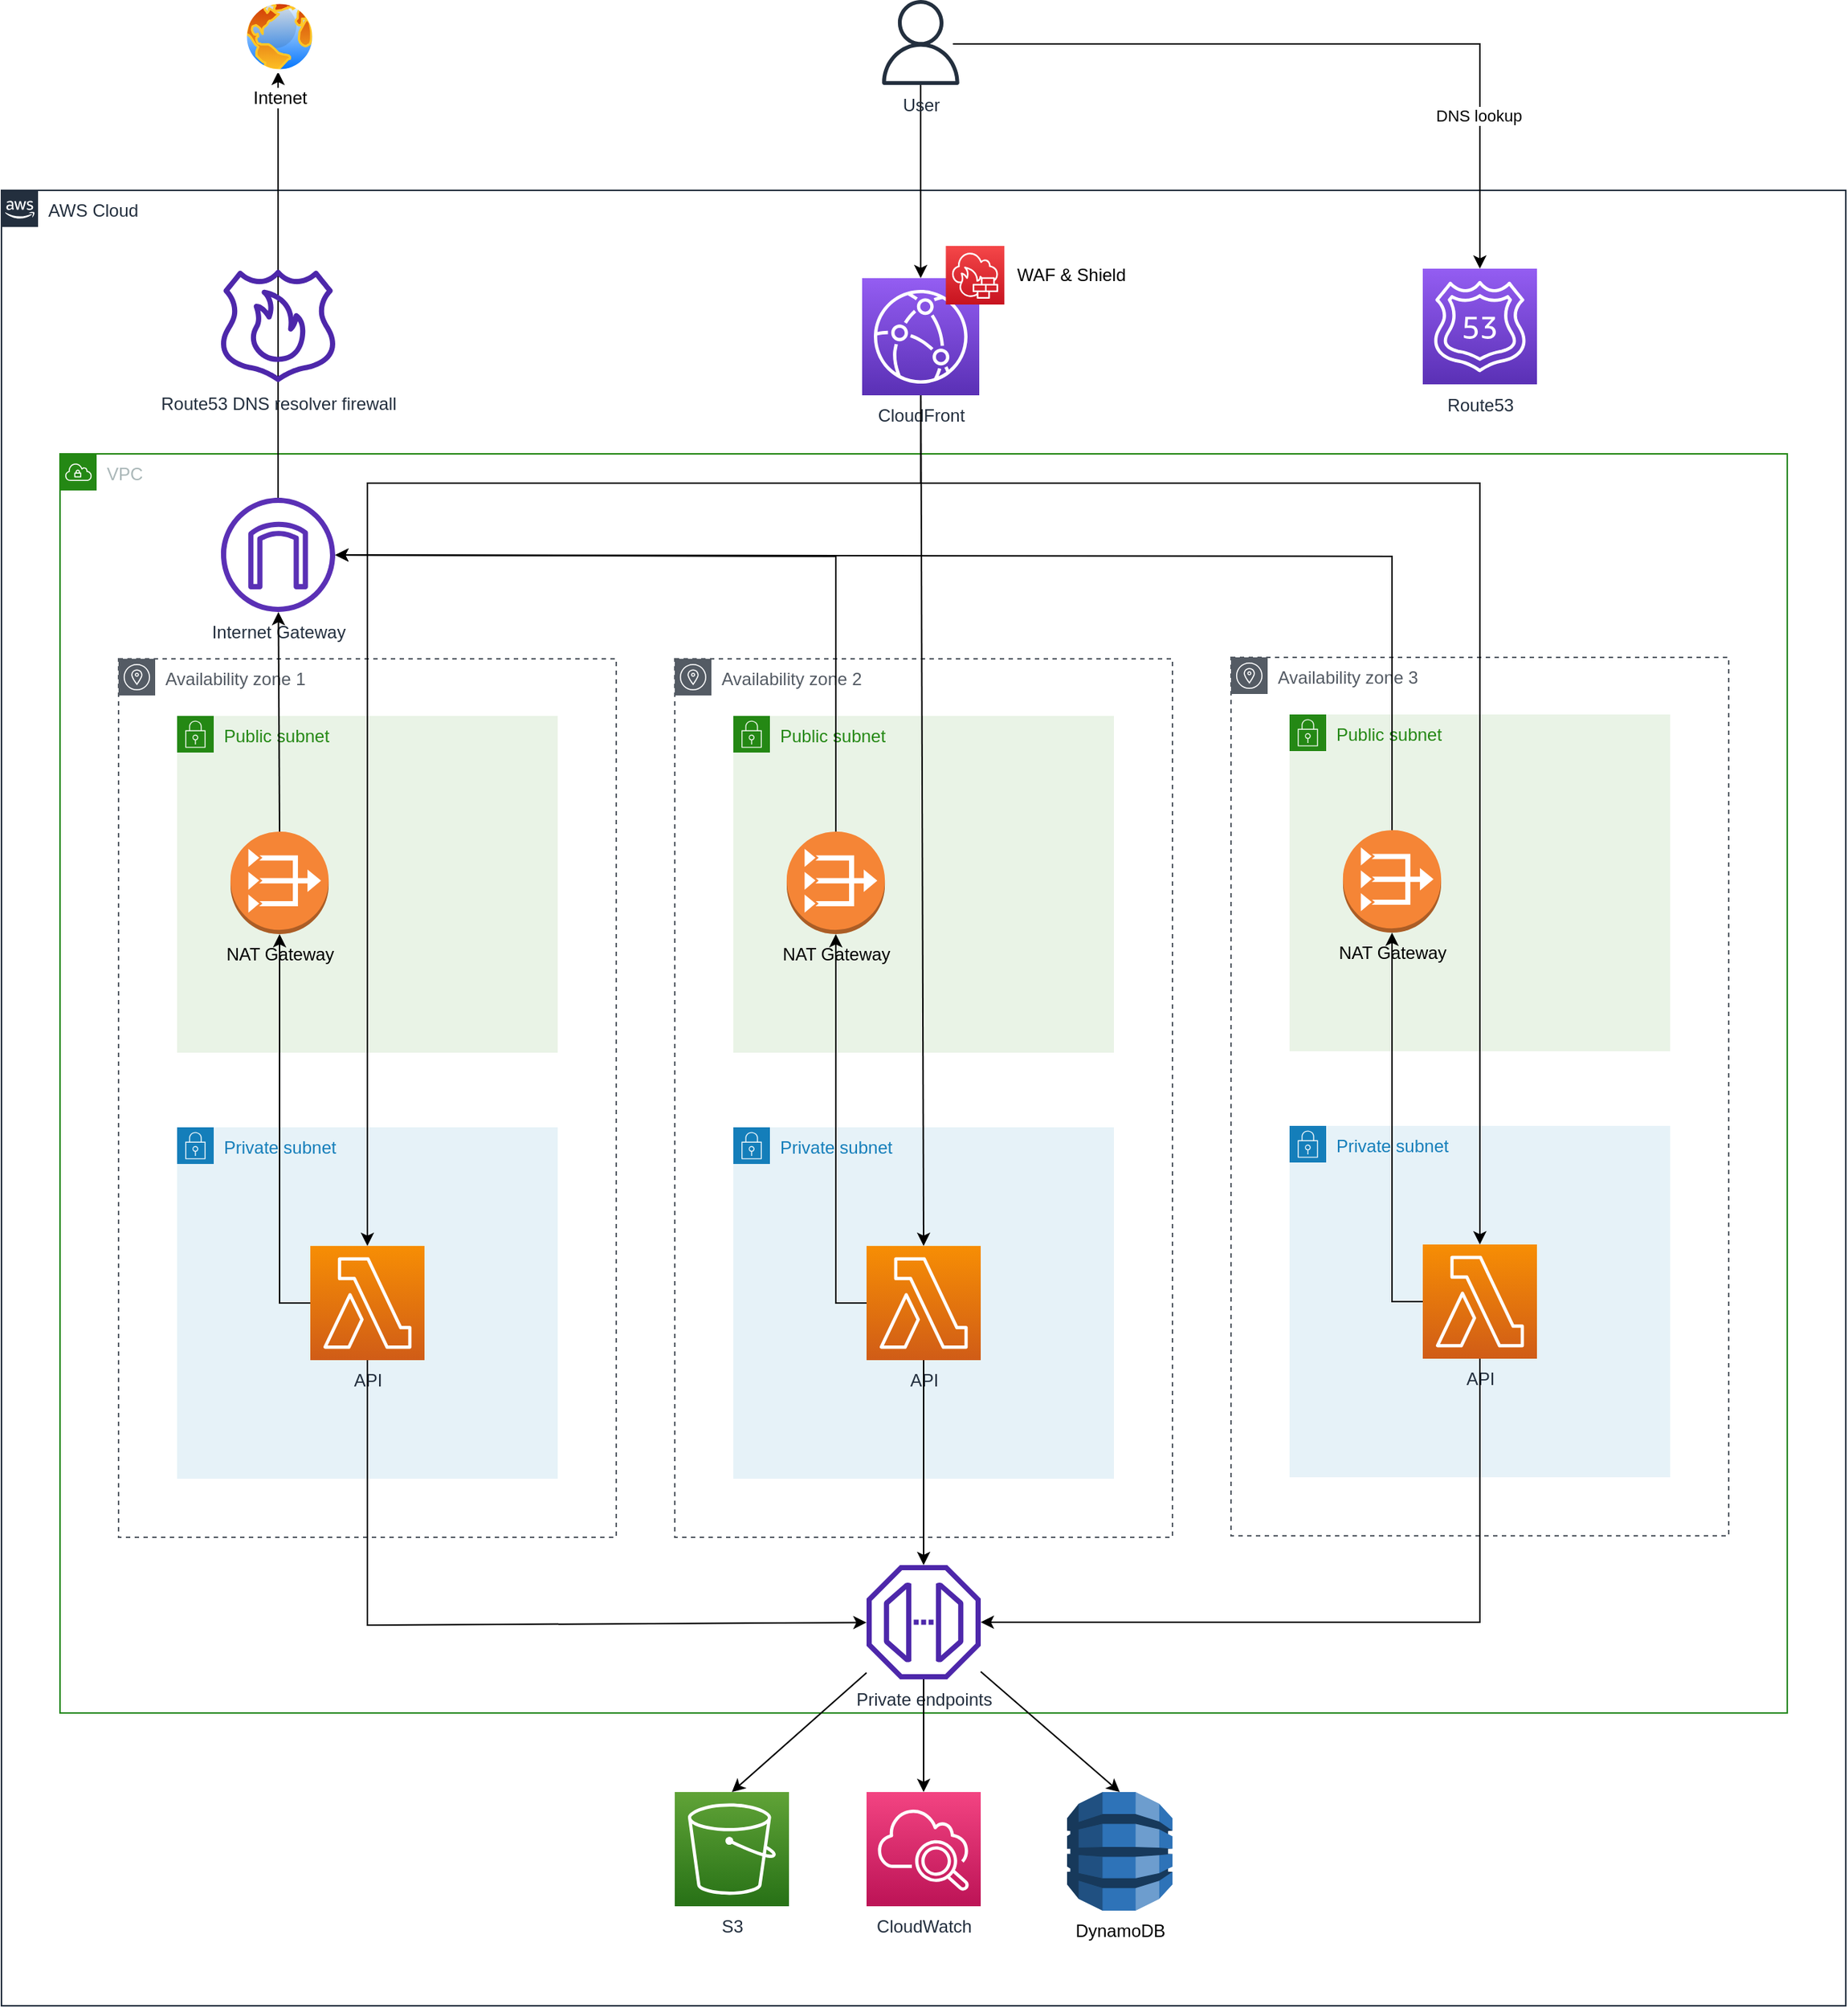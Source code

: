 <mxfile version="20.6.0" type="google"><diagram id="2vHupQ7qpo2H4J2kef7C" name="Page-1"><mxGraphModel grid="1" page="1" gridSize="10" guides="1" tooltips="1" connect="1" arrows="1" fold="1" pageScale="1" pageWidth="1700" pageHeight="1100" math="0" shadow="0"><root><mxCell id="0"/><mxCell id="1" parent="0"/><mxCell id="U2U7nHYtYI2KhTXJakb2-7" value="AWS Cloud" style="points=[[0,0],[0.25,0],[0.5,0],[0.75,0],[1,0],[1,0.25],[1,0.5],[1,0.75],[1,1],[0.75,1],[0.5,1],[0.25,1],[0,1],[0,0.75],[0,0.5],[0,0.25]];outlineConnect=0;gradientColor=none;html=1;whiteSpace=wrap;fontSize=12;fontStyle=0;shape=mxgraph.aws4.group;grIcon=mxgraph.aws4.group_aws_cloud_alt;strokeColor=#232F3E;fillColor=none;verticalAlign=top;align=left;spacingLeft=30;fontColor=#232F3E;dashed=0;" vertex="1" parent="1"><mxGeometry x="220" y="520" width="1260" height="1240" as="geometry"/></mxCell><mxCell id="i0sY7tSdIwuUhT-nB4eU-6" value="VPC" style="points=[[0,0],[0.25,0],[0.5,0],[0.75,0],[1,0],[1,0.25],[1,0.5],[1,0.75],[1,1],[0.75,1],[0.5,1],[0.25,1],[0,1],[0,0.75],[0,0.5],[0,0.25]];outlineConnect=0;gradientColor=none;html=1;whiteSpace=wrap;fontSize=12;fontStyle=0;shape=mxgraph.aws4.group;grIcon=mxgraph.aws4.group_vpc;strokeColor=#248814;fillColor=none;verticalAlign=top;align=left;spacingLeft=30;fontColor=#AAB7B8;dashed=0;" vertex="1" parent="1"><mxGeometry x="260" y="700" width="1180" height="860" as="geometry"/></mxCell><mxCell id="i0sY7tSdIwuUhT-nB4eU-41" value="Availability zone 1" style="outlineConnect=0;gradientColor=none;html=1;whiteSpace=wrap;fontSize=12;fontStyle=0;shape=mxgraph.aws4.group;grIcon=mxgraph.aws4.group_availability_zone;strokeColor=#545B64;fillColor=none;verticalAlign=top;align=left;spacingLeft=30;fontColor=#545B64;dashed=1;" vertex="1" parent="1"><mxGeometry x="300" y="840" width="340" height="600" as="geometry"/></mxCell><mxCell id="wZWly8G9XYtV8ZJdP7As-13" value="" style="group" connectable="0" vertex="1" parent="1"><mxGeometry x="340" y="879" width="260" height="560" as="geometry"/></mxCell><mxCell id="i0sY7tSdIwuUhT-nB4eU-10" value="Public subnet" style="points=[[0,0],[0.25,0],[0.5,0],[0.75,0],[1,0],[1,0.25],[1,0.5],[1,0.75],[1,1],[0.75,1],[0.5,1],[0.25,1],[0,1],[0,0.75],[0,0.5],[0,0.25]];outlineConnect=0;gradientColor=none;html=1;whiteSpace=wrap;fontSize=12;fontStyle=0;shape=mxgraph.aws4.group;grIcon=mxgraph.aws4.group_security_group;grStroke=0;strokeColor=#248814;fillColor=#E9F3E6;verticalAlign=top;align=left;spacingLeft=30;fontColor=#248814;dashed=0;" vertex="1" parent="wZWly8G9XYtV8ZJdP7As-13"><mxGeometry width="260" height="230" as="geometry"/></mxCell><mxCell id="i0sY7tSdIwuUhT-nB4eU-16" value="NAT Gateway" style="outlineConnect=0;dashed=0;verticalLabelPosition=bottom;verticalAlign=top;align=center;html=1;shape=mxgraph.aws3.vpc_nat_gateway;fillColor=#F58536;gradientColor=none;" vertex="1" parent="wZWly8G9XYtV8ZJdP7As-13"><mxGeometry x="36.46" y="79" width="67.08" height="70" as="geometry"/></mxCell><mxCell id="i0sY7tSdIwuUhT-nB4eU-7" value="Private subnet" style="points=[[0,0],[0.25,0],[0.5,0],[0.75,0],[1,0],[1,0.25],[1,0.5],[1,0.75],[1,1],[0.75,1],[0.5,1],[0.25,1],[0,1],[0,0.75],[0,0.5],[0,0.25]];outlineConnect=0;gradientColor=none;html=1;whiteSpace=wrap;fontSize=12;fontStyle=0;shape=mxgraph.aws4.group;grIcon=mxgraph.aws4.group_security_group;grStroke=0;strokeColor=#147EBA;fillColor=#E6F2F8;verticalAlign=top;align=left;spacingLeft=30;fontColor=#147EBA;dashed=0;" vertex="1" parent="wZWly8G9XYtV8ZJdP7As-13"><mxGeometry y="281" width="260" height="240" as="geometry"/></mxCell><mxCell id="K0uZzVyqoazkGo9mbVm3-3" value="API" style="sketch=0;points=[[0,0,0],[0.25,0,0],[0.5,0,0],[0.75,0,0],[1,0,0],[0,1,0],[0.25,1,0],[0.5,1,0],[0.75,1,0],[1,1,0],[0,0.25,0],[0,0.5,0],[0,0.75,0],[1,0.25,0],[1,0.5,0],[1,0.75,0]];outlineConnect=0;fontColor=#232F3E;gradientColor=#F78E04;gradientDirection=north;fillColor=#D05C17;strokeColor=#ffffff;dashed=0;verticalLabelPosition=bottom;verticalAlign=top;align=center;html=1;fontSize=12;fontStyle=0;aspect=fixed;shape=mxgraph.aws4.resourceIcon;resIcon=mxgraph.aws4.lambda;" vertex="1" parent="wZWly8G9XYtV8ZJdP7As-13"><mxGeometry x="91" y="362" width="78" height="78" as="geometry"/></mxCell><mxCell id="K0uZzVyqoazkGo9mbVm3-13" value="" style="endArrow=classic;html=1;rounded=0;exitX=0;exitY=0.5;exitDx=0;exitDy=0;exitPerimeter=0;" edge="1" parent="wZWly8G9XYtV8ZJdP7As-13" source="K0uZzVyqoazkGo9mbVm3-3" target="i0sY7tSdIwuUhT-nB4eU-16"><mxGeometry width="50" height="50" relative="1" as="geometry"><mxPoint x="340" y="221" as="sourcePoint"/><mxPoint x="390" y="171" as="targetPoint"/><Array as="points"><mxPoint x="70" y="401"/></Array></mxGeometry></mxCell><mxCell id="i0sY7tSdIwuUhT-nB4eU-19" value="Internet Gateway" style="outlineConnect=0;fontColor=#232F3E;gradientColor=none;fillColor=#5A30B5;strokeColor=none;dashed=0;verticalLabelPosition=bottom;verticalAlign=top;align=center;html=1;fontSize=12;fontStyle=0;aspect=fixed;pointerEvents=1;shape=mxgraph.aws4.internet_gateway;" vertex="1" parent="1"><mxGeometry x="370" y="730" width="78" height="78" as="geometry"/></mxCell><UserObject label="Route53" tooltip="Route53 Hosted Zone" id="i0sY7tSdIwuUhT-nB4eU-23"><mxCell style="points=[[0,0,0],[0.25,0,0],[0.5,0,0],[0.75,0,0],[1,0,0],[0,1,0],[0.25,1,0],[0.5,1,0],[0.75,1,0],[1,1,0],[0,0.25,0],[0,0.5,0],[0,0.75,0],[1,0.25,0],[1,0.5,0],[1,0.75,0]];outlineConnect=0;fontColor=#232F3E;gradientColor=#945DF2;gradientDirection=north;fillColor=#5A30B5;strokeColor=#ffffff;dashed=0;verticalLabelPosition=bottom;verticalAlign=top;align=center;html=1;fontSize=12;fontStyle=0;aspect=fixed;shape=mxgraph.aws4.resourceIcon;resIcon=mxgraph.aws4.route_53;" vertex="1" parent="1"><mxGeometry x="1191" y="573.5" width="78" height="79" as="geometry"/></mxCell></UserObject><mxCell id="i0sY7tSdIwuUhT-nB4eU-31" value="CloudWatch" style="points=[[0,0,0],[0.25,0,0],[0.5,0,0],[0.75,0,0],[1,0,0],[0,1,0],[0.25,1,0],[0.5,1,0],[0.75,1,0],[1,1,0],[0,0.25,0],[0,0.5,0],[0,0.75,0],[1,0.25,0],[1,0.5,0],[1,0.75,0]];points=[[0,0,0],[0.25,0,0],[0.5,0,0],[0.75,0,0],[1,0,0],[0,1,0],[0.25,1,0],[0.5,1,0],[0.75,1,0],[1,1,0],[0,0.25,0],[0,0.5,0],[0,0.75,0],[1,0.25,0],[1,0.5,0],[1,0.75,0]];outlineConnect=0;fontColor=#232F3E;gradientColor=#F34482;gradientDirection=north;fillColor=#BC1356;strokeColor=#ffffff;dashed=0;verticalLabelPosition=bottom;verticalAlign=top;align=center;html=1;fontSize=12;fontStyle=0;aspect=fixed;shape=mxgraph.aws4.resourceIcon;resIcon=mxgraph.aws4.cloudwatch_2;" vertex="1" parent="1"><mxGeometry x="811" y="1614" width="78" height="78" as="geometry"/></mxCell><mxCell id="i0sY7tSdIwuUhT-nB4eU-39" value="" style="group" vertex="1" connectable="0" parent="1"><mxGeometry x="808" y="558" width="98" height="110" as="geometry"/></mxCell><mxCell id="i0sY7tSdIwuUhT-nB4eU-21" value="CloudFront" style="points=[[0,0,0],[0.25,0,0],[0.5,0,0],[0.75,0,0],[1,0,0],[0,1,0],[0.25,1,0],[0.5,1,0],[0.75,1,0],[1,1,0],[0,0.25,0],[0,0.5,0],[0,0.75,0],[1,0.25,0],[1,0.5,0],[1,0.75,0]];outlineConnect=0;fontColor=#232F3E;gradientColor=#945DF2;gradientDirection=north;fillColor=#5A30B5;strokeColor=#ffffff;dashed=0;verticalLabelPosition=bottom;verticalAlign=top;align=center;html=1;fontSize=12;fontStyle=0;aspect=fixed;shape=mxgraph.aws4.resourceIcon;resIcon=mxgraph.aws4.cloudfront;" vertex="1" parent="i0sY7tSdIwuUhT-nB4eU-39"><mxGeometry y="22" width="80" height="80" as="geometry"/></mxCell><mxCell id="i0sY7tSdIwuUhT-nB4eU-32" value="" style="points=[[0,0,0],[0.25,0,0],[0.5,0,0],[0.75,0,0],[1,0,0],[0,1,0],[0.25,1,0],[0.5,1,0],[0.75,1,0],[1,1,0],[0,0.25,0],[0,0.5,0],[0,0.75,0],[1,0.25,0],[1,0.5,0],[1,0.75,0]];outlineConnect=0;fontColor=#232F3E;gradientColor=#F54749;gradientDirection=north;fillColor=#C7131F;strokeColor=#ffffff;dashed=0;verticalLabelPosition=bottom;verticalAlign=top;align=center;html=1;fontSize=12;fontStyle=0;aspect=fixed;shape=mxgraph.aws4.resourceIcon;resIcon=mxgraph.aws4.network_firewall;" vertex="1" parent="i0sY7tSdIwuUhT-nB4eU-39"><mxGeometry x="57.167" width="40" height="40" as="geometry"/></mxCell><mxCell id="i0sY7tSdIwuUhT-nB4eU-48" value="S3" style="points=[[0,0,0],[0.25,0,0],[0.5,0,0],[0.75,0,0],[1,0,0],[0,1,0],[0.25,1,0],[0.5,1,0],[0.75,1,0],[1,1,0],[0,0.25,0],[0,0.5,0],[0,0.75,0],[1,0.25,0],[1,0.5,0],[1,0.75,0]];outlineConnect=0;fontColor=#232F3E;gradientColor=#60A337;gradientDirection=north;fillColor=#277116;strokeColor=#ffffff;dashed=0;verticalLabelPosition=bottom;verticalAlign=top;align=center;html=1;fontSize=12;fontStyle=0;aspect=fixed;shape=mxgraph.aws4.resourceIcon;resIcon=mxgraph.aws4.s3;" vertex="1" parent="1"><mxGeometry x="680" y="1614" width="78" height="78" as="geometry"/></mxCell><mxCell id="U2U7nHYtYI2KhTXJakb2-14" style="edgeStyle=orthogonalEdgeStyle;rounded=0;orthogonalLoop=1;jettySize=auto;html=1;entryX=0.5;entryY=0;entryDx=0;entryDy=0;entryPerimeter=0;" edge="1" parent="1" source="U2U7nHYtYI2KhTXJakb2-12" target="i0sY7tSdIwuUhT-nB4eU-21"><mxGeometry relative="1" as="geometry"/></mxCell><mxCell id="U2U7nHYtYI2KhTXJakb2-12" value="User" style="outlineConnect=0;fontColor=#232F3E;gradientColor=none;fillColor=#232F3E;strokeColor=none;dashed=0;verticalLabelPosition=bottom;verticalAlign=top;align=center;html=1;fontSize=12;fontStyle=0;aspect=fixed;pointerEvents=1;shape=mxgraph.aws4.user;" vertex="1" parent="1"><mxGeometry x="819" y="390" width="58" height="58" as="geometry"/></mxCell><mxCell id="K0uZzVyqoazkGo9mbVm3-1" value="DynamoDB" style="outlineConnect=0;dashed=0;verticalLabelPosition=bottom;verticalAlign=top;align=center;html=1;shape=mxgraph.aws3.dynamo_db;fillColor=#2E73B8;gradientColor=none;" vertex="1" parent="1"><mxGeometry x="948" y="1614" width="72" height="81" as="geometry"/></mxCell><mxCell id="K0uZzVyqoazkGo9mbVm3-5" value="" style="endArrow=classic;html=1;rounded=0;entryX=0.5;entryY=0;entryDx=0;entryDy=0;entryPerimeter=0;exitX=0.5;exitY=1;exitDx=0;exitDy=0;exitPerimeter=0;" edge="1" parent="1" source="i0sY7tSdIwuUhT-nB4eU-21" target="K0uZzVyqoazkGo9mbVm3-3"><mxGeometry width="50" height="50" relative="1" as="geometry"><mxPoint x="910" y="660" as="sourcePoint"/><mxPoint x="600" y="900" as="targetPoint"/><Array as="points"><mxPoint x="848" y="720"/><mxPoint x="470" y="720"/></Array></mxGeometry></mxCell><mxCell id="K0uZzVyqoazkGo9mbVm3-6" value="WAF &amp;amp; Shield" style="text;html=1;strokeColor=none;fillColor=none;align=center;verticalAlign=middle;whiteSpace=wrap;rounded=0;" vertex="1" parent="1"><mxGeometry x="906" y="563" width="90" height="30" as="geometry"/></mxCell><mxCell id="K0uZzVyqoazkGo9mbVm3-8" value="Private endpoints" style="sketch=0;outlineConnect=0;fontColor=#232F3E;gradientColor=none;fillColor=#4D27AA;strokeColor=none;dashed=0;verticalLabelPosition=bottom;verticalAlign=top;align=center;html=1;fontSize=12;fontStyle=0;aspect=fixed;pointerEvents=1;shape=mxgraph.aws4.endpoint;" vertex="1" parent="1"><mxGeometry x="811" y="1459" width="78" height="78" as="geometry"/></mxCell><mxCell id="K0uZzVyqoazkGo9mbVm3-9" value="" style="endArrow=classic;html=1;rounded=0;exitX=0.5;exitY=1;exitDx=0;exitDy=0;exitPerimeter=0;" edge="1" parent="1" source="K0uZzVyqoazkGo9mbVm3-3" target="K0uZzVyqoazkGo9mbVm3-8"><mxGeometry width="50" height="50" relative="1" as="geometry"><mxPoint x="680" y="1450" as="sourcePoint"/><mxPoint x="730" y="1400" as="targetPoint"/><Array as="points"><mxPoint x="470" y="1500"/></Array></mxGeometry></mxCell><mxCell id="K0uZzVyqoazkGo9mbVm3-10" value="" style="endArrow=classic;html=1;rounded=0;" edge="1" parent="1" source="K0uZzVyqoazkGo9mbVm3-8" target="i0sY7tSdIwuUhT-nB4eU-31"><mxGeometry width="50" height="50" relative="1" as="geometry"><mxPoint x="990" y="1690" as="sourcePoint"/><mxPoint x="1040" y="1640" as="targetPoint"/></mxGeometry></mxCell><mxCell id="K0uZzVyqoazkGo9mbVm3-11" value="" style="endArrow=classic;html=1;rounded=0;entryX=0.5;entryY=0;entryDx=0;entryDy=0;entryPerimeter=0;" edge="1" parent="1" source="K0uZzVyqoazkGo9mbVm3-8" target="K0uZzVyqoazkGo9mbVm3-1"><mxGeometry width="50" height="50" relative="1" as="geometry"><mxPoint x="990" y="1690" as="sourcePoint"/><mxPoint x="1040" y="1640" as="targetPoint"/></mxGeometry></mxCell><mxCell id="K0uZzVyqoazkGo9mbVm3-12" value="" style="endArrow=classic;html=1;rounded=0;entryX=0.5;entryY=0;entryDx=0;entryDy=0;entryPerimeter=0;" edge="1" parent="1" source="K0uZzVyqoazkGo9mbVm3-8" target="i0sY7tSdIwuUhT-nB4eU-48"><mxGeometry width="50" height="50" relative="1" as="geometry"><mxPoint x="990" y="1690" as="sourcePoint"/><mxPoint x="1040" y="1640" as="targetPoint"/></mxGeometry></mxCell><mxCell id="K0uZzVyqoazkGo9mbVm3-14" value="" style="endArrow=classic;html=1;rounded=0;exitX=0.5;exitY=0;exitDx=0;exitDy=0;exitPerimeter=0;" edge="1" parent="1" source="i0sY7tSdIwuUhT-nB4eU-16" target="i0sY7tSdIwuUhT-nB4eU-19"><mxGeometry width="50" height="50" relative="1" as="geometry"><mxPoint x="680" y="840" as="sourcePoint"/><mxPoint x="730" y="790" as="targetPoint"/></mxGeometry></mxCell><mxCell id="K0uZzVyqoazkGo9mbVm3-15" value="" style="endArrow=classic;html=1;rounded=0;" edge="1" parent="1" source="i0sY7tSdIwuUhT-nB4eU-19"><mxGeometry width="50" height="50" relative="1" as="geometry"><mxPoint x="680" y="720" as="sourcePoint"/><mxPoint x="409" y="439" as="targetPoint"/></mxGeometry></mxCell><mxCell id="K0uZzVyqoazkGo9mbVm3-16" value="Intenet" style="aspect=fixed;perimeter=ellipsePerimeter;html=1;align=center;shadow=0;dashed=0;spacingTop=3;image;image=img/lib/active_directory/internet_globe.svg;" vertex="1" parent="1"><mxGeometry x="385" y="390" width="50" height="50" as="geometry"/></mxCell><mxCell id="K0uZzVyqoazkGo9mbVm3-17" value="Availability zone 2" style="outlineConnect=0;gradientColor=none;html=1;whiteSpace=wrap;fontSize=12;fontStyle=0;shape=mxgraph.aws4.group;grIcon=mxgraph.aws4.group_availability_zone;strokeColor=#545B64;fillColor=none;verticalAlign=top;align=left;spacingLeft=30;fontColor=#545B64;dashed=1;" vertex="1" parent="1"><mxGeometry x="680" y="840" width="340" height="600" as="geometry"/></mxCell><mxCell id="K0uZzVyqoazkGo9mbVm3-18" value="" style="group" connectable="0" vertex="1" parent="1"><mxGeometry x="720" y="879" width="260" height="560" as="geometry"/></mxCell><mxCell id="K0uZzVyqoazkGo9mbVm3-19" value="Public subnet" style="points=[[0,0],[0.25,0],[0.5,0],[0.75,0],[1,0],[1,0.25],[1,0.5],[1,0.75],[1,1],[0.75,1],[0.5,1],[0.25,1],[0,1],[0,0.75],[0,0.5],[0,0.25]];outlineConnect=0;gradientColor=none;html=1;whiteSpace=wrap;fontSize=12;fontStyle=0;shape=mxgraph.aws4.group;grIcon=mxgraph.aws4.group_security_group;grStroke=0;strokeColor=#248814;fillColor=#E9F3E6;verticalAlign=top;align=left;spacingLeft=30;fontColor=#248814;dashed=0;" vertex="1" parent="K0uZzVyqoazkGo9mbVm3-18"><mxGeometry width="260" height="230" as="geometry"/></mxCell><mxCell id="K0uZzVyqoazkGo9mbVm3-20" value="NAT Gateway" style="outlineConnect=0;dashed=0;verticalLabelPosition=bottom;verticalAlign=top;align=center;html=1;shape=mxgraph.aws3.vpc_nat_gateway;fillColor=#F58536;gradientColor=none;" vertex="1" parent="K0uZzVyqoazkGo9mbVm3-18"><mxGeometry x="36.46" y="79" width="67.08" height="70" as="geometry"/></mxCell><mxCell id="K0uZzVyqoazkGo9mbVm3-21" value="Private subnet" style="points=[[0,0],[0.25,0],[0.5,0],[0.75,0],[1,0],[1,0.25],[1,0.5],[1,0.75],[1,1],[0.75,1],[0.5,1],[0.25,1],[0,1],[0,0.75],[0,0.5],[0,0.25]];outlineConnect=0;gradientColor=none;html=1;whiteSpace=wrap;fontSize=12;fontStyle=0;shape=mxgraph.aws4.group;grIcon=mxgraph.aws4.group_security_group;grStroke=0;strokeColor=#147EBA;fillColor=#E6F2F8;verticalAlign=top;align=left;spacingLeft=30;fontColor=#147EBA;dashed=0;" vertex="1" parent="K0uZzVyqoazkGo9mbVm3-18"><mxGeometry y="281" width="260" height="240" as="geometry"/></mxCell><mxCell id="K0uZzVyqoazkGo9mbVm3-22" value="API" style="sketch=0;points=[[0,0,0],[0.25,0,0],[0.5,0,0],[0.75,0,0],[1,0,0],[0,1,0],[0.25,1,0],[0.5,1,0],[0.75,1,0],[1,1,0],[0,0.25,0],[0,0.5,0],[0,0.75,0],[1,0.25,0],[1,0.5,0],[1,0.75,0]];outlineConnect=0;fontColor=#232F3E;gradientColor=#F78E04;gradientDirection=north;fillColor=#D05C17;strokeColor=#ffffff;dashed=0;verticalLabelPosition=bottom;verticalAlign=top;align=center;html=1;fontSize=12;fontStyle=0;aspect=fixed;shape=mxgraph.aws4.resourceIcon;resIcon=mxgraph.aws4.lambda;" vertex="1" parent="K0uZzVyqoazkGo9mbVm3-18"><mxGeometry x="91" y="362" width="78" height="78" as="geometry"/></mxCell><mxCell id="K0uZzVyqoazkGo9mbVm3-23" value="" style="endArrow=classic;html=1;rounded=0;exitX=0;exitY=0.5;exitDx=0;exitDy=0;exitPerimeter=0;" edge="1" parent="K0uZzVyqoazkGo9mbVm3-18" source="K0uZzVyqoazkGo9mbVm3-22" target="K0uZzVyqoazkGo9mbVm3-20"><mxGeometry width="50" height="50" relative="1" as="geometry"><mxPoint x="340" y="221" as="sourcePoint"/><mxPoint x="390" y="171" as="targetPoint"/><Array as="points"><mxPoint x="70" y="401"/></Array></mxGeometry></mxCell><mxCell id="K0uZzVyqoazkGo9mbVm3-24" value="Availability zone 3" style="outlineConnect=0;gradientColor=none;html=1;whiteSpace=wrap;fontSize=12;fontStyle=0;shape=mxgraph.aws4.group;grIcon=mxgraph.aws4.group_availability_zone;strokeColor=#545B64;fillColor=none;verticalAlign=top;align=left;spacingLeft=30;fontColor=#545B64;dashed=1;" vertex="1" parent="1"><mxGeometry x="1060" y="839" width="340" height="600" as="geometry"/></mxCell><mxCell id="K0uZzVyqoazkGo9mbVm3-25" value="" style="group" connectable="0" vertex="1" parent="1"><mxGeometry x="1100" y="878" width="260" height="560" as="geometry"/></mxCell><mxCell id="K0uZzVyqoazkGo9mbVm3-26" value="Public subnet" style="points=[[0,0],[0.25,0],[0.5,0],[0.75,0],[1,0],[1,0.25],[1,0.5],[1,0.75],[1,1],[0.75,1],[0.5,1],[0.25,1],[0,1],[0,0.75],[0,0.5],[0,0.25]];outlineConnect=0;gradientColor=none;html=1;whiteSpace=wrap;fontSize=12;fontStyle=0;shape=mxgraph.aws4.group;grIcon=mxgraph.aws4.group_security_group;grStroke=0;strokeColor=#248814;fillColor=#E9F3E6;verticalAlign=top;align=left;spacingLeft=30;fontColor=#248814;dashed=0;" vertex="1" parent="K0uZzVyqoazkGo9mbVm3-25"><mxGeometry width="260" height="230" as="geometry"/></mxCell><mxCell id="K0uZzVyqoazkGo9mbVm3-27" value="NAT Gateway" style="outlineConnect=0;dashed=0;verticalLabelPosition=bottom;verticalAlign=top;align=center;html=1;shape=mxgraph.aws3.vpc_nat_gateway;fillColor=#F58536;gradientColor=none;" vertex="1" parent="K0uZzVyqoazkGo9mbVm3-25"><mxGeometry x="36.46" y="79" width="67.08" height="70" as="geometry"/></mxCell><mxCell id="K0uZzVyqoazkGo9mbVm3-28" value="Private subnet" style="points=[[0,0],[0.25,0],[0.5,0],[0.75,0],[1,0],[1,0.25],[1,0.5],[1,0.75],[1,1],[0.75,1],[0.5,1],[0.25,1],[0,1],[0,0.75],[0,0.5],[0,0.25]];outlineConnect=0;gradientColor=none;html=1;whiteSpace=wrap;fontSize=12;fontStyle=0;shape=mxgraph.aws4.group;grIcon=mxgraph.aws4.group_security_group;grStroke=0;strokeColor=#147EBA;fillColor=#E6F2F8;verticalAlign=top;align=left;spacingLeft=30;fontColor=#147EBA;dashed=0;" vertex="1" parent="K0uZzVyqoazkGo9mbVm3-25"><mxGeometry y="281" width="260" height="240" as="geometry"/></mxCell><mxCell id="K0uZzVyqoazkGo9mbVm3-29" value="API" style="sketch=0;points=[[0,0,0],[0.25,0,0],[0.5,0,0],[0.75,0,0],[1,0,0],[0,1,0],[0.25,1,0],[0.5,1,0],[0.75,1,0],[1,1,0],[0,0.25,0],[0,0.5,0],[0,0.75,0],[1,0.25,0],[1,0.5,0],[1,0.75,0]];outlineConnect=0;fontColor=#232F3E;gradientColor=#F78E04;gradientDirection=north;fillColor=#D05C17;strokeColor=#ffffff;dashed=0;verticalLabelPosition=bottom;verticalAlign=top;align=center;html=1;fontSize=12;fontStyle=0;aspect=fixed;shape=mxgraph.aws4.resourceIcon;resIcon=mxgraph.aws4.lambda;" vertex="1" parent="K0uZzVyqoazkGo9mbVm3-25"><mxGeometry x="91" y="362" width="78" height="78" as="geometry"/></mxCell><mxCell id="K0uZzVyqoazkGo9mbVm3-30" value="" style="endArrow=classic;html=1;rounded=0;exitX=0;exitY=0.5;exitDx=0;exitDy=0;exitPerimeter=0;" edge="1" parent="K0uZzVyqoazkGo9mbVm3-25" source="K0uZzVyqoazkGo9mbVm3-29" target="K0uZzVyqoazkGo9mbVm3-27"><mxGeometry width="50" height="50" relative="1" as="geometry"><mxPoint x="340" y="221" as="sourcePoint"/><mxPoint x="390" y="171" as="targetPoint"/><Array as="points"><mxPoint x="70" y="401"/></Array></mxGeometry></mxCell><mxCell id="K0uZzVyqoazkGo9mbVm3-31" value="" style="endArrow=classic;html=1;rounded=0;entryX=0.5;entryY=0;entryDx=0;entryDy=0;entryPerimeter=0;" edge="1" parent="1" source="i0sY7tSdIwuUhT-nB4eU-21" target="K0uZzVyqoazkGo9mbVm3-22"><mxGeometry width="50" height="50" relative="1" as="geometry"><mxPoint x="780" y="890" as="sourcePoint"/><mxPoint x="830" y="840" as="targetPoint"/></mxGeometry></mxCell><mxCell id="K0uZzVyqoazkGo9mbVm3-32" value="" style="endArrow=classic;html=1;rounded=0;exitX=0.5;exitY=1;exitDx=0;exitDy=0;exitPerimeter=0;" edge="1" parent="1" source="K0uZzVyqoazkGo9mbVm3-22" target="K0uZzVyqoazkGo9mbVm3-8"><mxGeometry width="50" height="50" relative="1" as="geometry"><mxPoint x="670" y="1390" as="sourcePoint"/><mxPoint x="720" y="1340" as="targetPoint"/></mxGeometry></mxCell><mxCell id="K0uZzVyqoazkGo9mbVm3-33" value="" style="endArrow=classic;html=1;rounded=0;exitX=0.5;exitY=0;exitDx=0;exitDy=0;exitPerimeter=0;" edge="1" parent="1" source="K0uZzVyqoazkGo9mbVm3-20" target="i0sY7tSdIwuUhT-nB4eU-19"><mxGeometry width="50" height="50" relative="1" as="geometry"><mxPoint x="670" y="980" as="sourcePoint"/><mxPoint x="720" y="930" as="targetPoint"/><Array as="points"><mxPoint x="790" y="770"/></Array></mxGeometry></mxCell><mxCell id="K0uZzVyqoazkGo9mbVm3-37" value="" style="endArrow=classic;html=1;rounded=0;exitX=0.5;exitY=1;exitDx=0;exitDy=0;exitPerimeter=0;entryX=0.5;entryY=0;entryDx=0;entryDy=0;entryPerimeter=0;" edge="1" parent="1" source="i0sY7tSdIwuUhT-nB4eU-21" target="K0uZzVyqoazkGo9mbVm3-29"><mxGeometry width="50" height="50" relative="1" as="geometry"><mxPoint x="670" y="930" as="sourcePoint"/><mxPoint x="720" y="880" as="targetPoint"/><Array as="points"><mxPoint x="848" y="720"/><mxPoint x="1230" y="720"/></Array></mxGeometry></mxCell><mxCell id="K0uZzVyqoazkGo9mbVm3-38" value="" style="endArrow=classic;html=1;rounded=0;exitX=0.5;exitY=0;exitDx=0;exitDy=0;exitPerimeter=0;" edge="1" parent="1" source="K0uZzVyqoazkGo9mbVm3-27" target="i0sY7tSdIwuUhT-nB4eU-19"><mxGeometry width="50" height="50" relative="1" as="geometry"><mxPoint x="670" y="880" as="sourcePoint"/><mxPoint x="720" y="830" as="targetPoint"/><Array as="points"><mxPoint x="1170" y="770"/></Array></mxGeometry></mxCell><mxCell id="K0uZzVyqoazkGo9mbVm3-40" value="" style="endArrow=classic;html=1;rounded=0;exitX=0.5;exitY=1;exitDx=0;exitDy=0;exitPerimeter=0;" edge="1" parent="1" source="K0uZzVyqoazkGo9mbVm3-29" target="K0uZzVyqoazkGo9mbVm3-8"><mxGeometry width="50" height="50" relative="1" as="geometry"><mxPoint x="670" y="1370" as="sourcePoint"/><mxPoint x="720" y="1320" as="targetPoint"/><Array as="points"><mxPoint x="1230" y="1498"/></Array></mxGeometry></mxCell><mxCell id="K0uZzVyqoazkGo9mbVm3-43" value="" style="endArrow=classic;html=1;rounded=0;entryX=0.5;entryY=0;entryDx=0;entryDy=0;entryPerimeter=0;" edge="1" parent="1" target="i0sY7tSdIwuUhT-nB4eU-23"><mxGeometry width="50" height="50" relative="1" as="geometry"><mxPoint x="870" y="420" as="sourcePoint"/><mxPoint x="720" y="590" as="targetPoint"/><Array as="points"><mxPoint x="1230" y="420"/></Array></mxGeometry></mxCell><mxCell id="K0uZzVyqoazkGo9mbVm3-44" value="DNS lookup" style="edgeLabel;html=1;align=center;verticalAlign=middle;resizable=0;points=[];" connectable="0" vertex="1" parent="K0uZzVyqoazkGo9mbVm3-43"><mxGeometry x="0.593" y="-1" relative="1" as="geometry"><mxPoint as="offset"/></mxGeometry></mxCell><mxCell id="K0uZzVyqoazkGo9mbVm3-42" value="Route53 DNS resolver firewall" style="sketch=0;outlineConnect=0;fontColor=#232F3E;gradientColor=none;fillColor=#4D27AA;strokeColor=none;dashed=0;verticalLabelPosition=bottom;verticalAlign=top;align=center;html=1;fontSize=12;fontStyle=0;aspect=fixed;pointerEvents=1;shape=mxgraph.aws4.route_53_resolver_dns_firewall;" vertex="1" parent="1"><mxGeometry x="370" y="573.5" width="78" height="78" as="geometry"/></mxCell></root></mxGraphModel></diagram></mxfile>